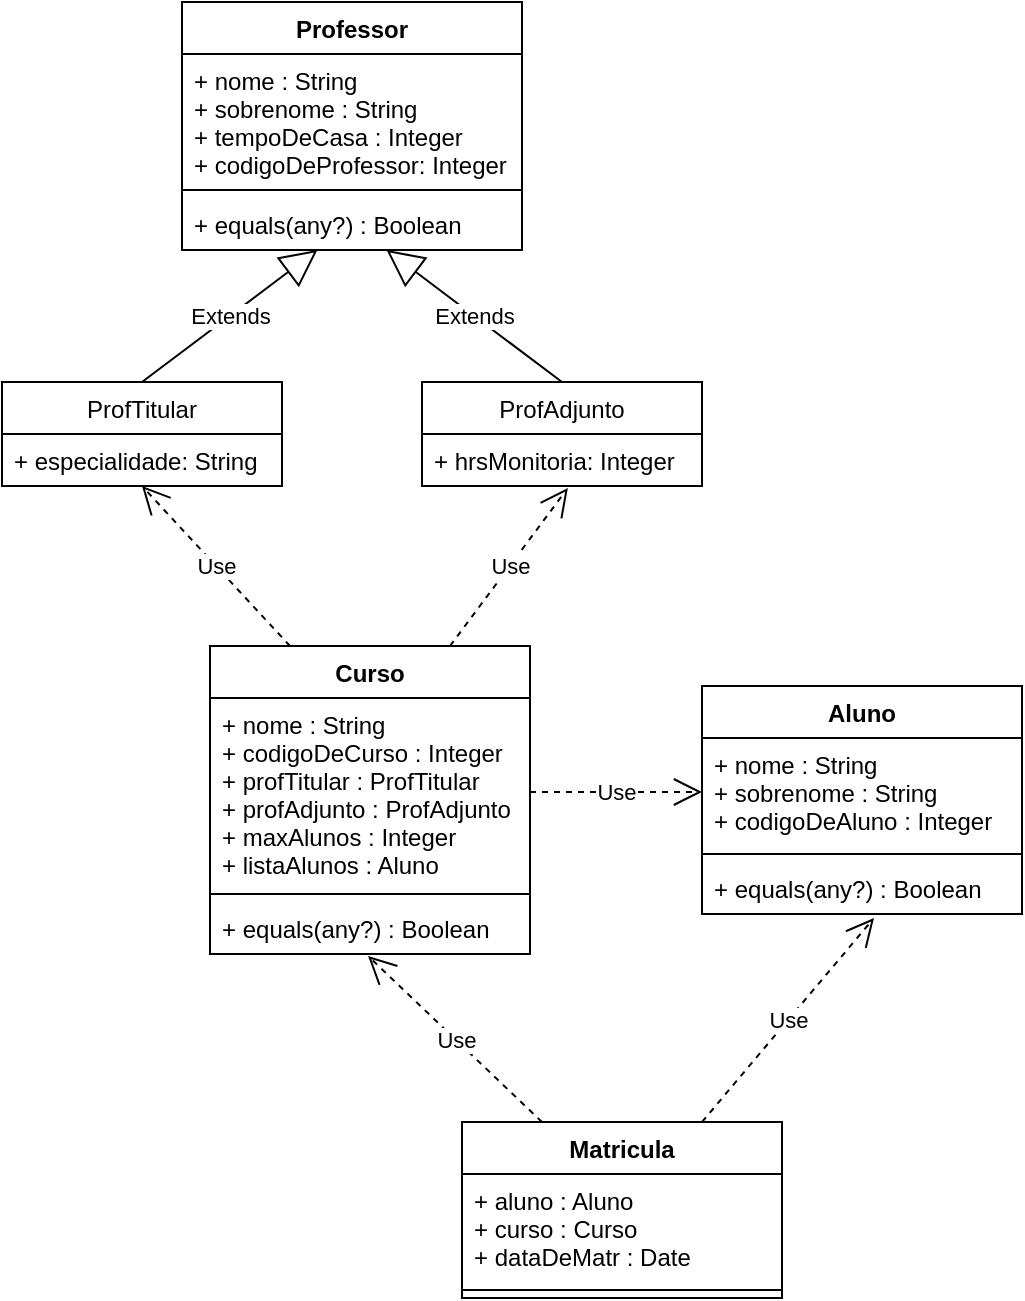 <mxfile version="13.7.5" type="device"><diagram id="jfgvFl8_3uSusl3U_5JF" name="Page-1"><mxGraphModel dx="868" dy="433" grid="1" gridSize="10" guides="1" tooltips="1" connect="1" arrows="1" fold="1" page="1" pageScale="1" pageWidth="827" pageHeight="1169" math="0" shadow="0"><root><mxCell id="0"/><mxCell id="1" parent="0"/><mxCell id="T_KRJp2PCPthfg3AWI1L-1" value="Professor" style="swimlane;fontStyle=1;align=center;verticalAlign=top;childLayout=stackLayout;horizontal=1;startSize=26;horizontalStack=0;resizeParent=1;resizeParentMax=0;resizeLast=0;collapsible=1;marginBottom=0;" parent="1" vertex="1"><mxGeometry x="320" y="80" width="170" height="124" as="geometry"/></mxCell><mxCell id="T_KRJp2PCPthfg3AWI1L-2" value="+ nome : String&#10;+ sobrenome : String&#10;+ tempoDeCasa : Integer&#10;+ codigoDeProfessor: Integer" style="text;strokeColor=none;fillColor=none;align=left;verticalAlign=top;spacingLeft=4;spacingRight=4;overflow=hidden;rotatable=0;points=[[0,0.5],[1,0.5]];portConstraint=eastwest;" parent="T_KRJp2PCPthfg3AWI1L-1" vertex="1"><mxGeometry y="26" width="170" height="64" as="geometry"/></mxCell><mxCell id="T_KRJp2PCPthfg3AWI1L-3" value="" style="line;strokeWidth=1;fillColor=none;align=left;verticalAlign=middle;spacingTop=-1;spacingLeft=3;spacingRight=3;rotatable=0;labelPosition=right;points=[];portConstraint=eastwest;" parent="T_KRJp2PCPthfg3AWI1L-1" vertex="1"><mxGeometry y="90" width="170" height="8" as="geometry"/></mxCell><mxCell id="T_KRJp2PCPthfg3AWI1L-4" value="+ equals(any?) : Boolean" style="text;strokeColor=none;fillColor=none;align=left;verticalAlign=top;spacingLeft=4;spacingRight=4;overflow=hidden;rotatable=0;points=[[0,0.5],[1,0.5]];portConstraint=eastwest;" parent="T_KRJp2PCPthfg3AWI1L-1" vertex="1"><mxGeometry y="98" width="170" height="26" as="geometry"/></mxCell><mxCell id="Grdmdn2kO0zhjB0yxHhL-5" value="ProfAdjunto" style="swimlane;fontStyle=0;childLayout=stackLayout;horizontal=1;startSize=26;fillColor=none;horizontalStack=0;resizeParent=1;resizeParentMax=0;resizeLast=0;collapsible=1;marginBottom=0;" vertex="1" parent="1"><mxGeometry x="440" y="270" width="140" height="52" as="geometry"/></mxCell><mxCell id="Grdmdn2kO0zhjB0yxHhL-6" value="+ hrsMonitoria: Integer" style="text;strokeColor=none;fillColor=none;align=left;verticalAlign=top;spacingLeft=4;spacingRight=4;overflow=hidden;rotatable=0;points=[[0,0.5],[1,0.5]];portConstraint=eastwest;" vertex="1" parent="Grdmdn2kO0zhjB0yxHhL-5"><mxGeometry y="26" width="140" height="26" as="geometry"/></mxCell><mxCell id="Grdmdn2kO0zhjB0yxHhL-1" value="ProfTitular" style="swimlane;fontStyle=0;childLayout=stackLayout;horizontal=1;startSize=26;fillColor=none;horizontalStack=0;resizeParent=1;resizeParentMax=0;resizeLast=0;collapsible=1;marginBottom=0;" vertex="1" parent="1"><mxGeometry x="230" y="270" width="140" height="52" as="geometry"/></mxCell><mxCell id="Grdmdn2kO0zhjB0yxHhL-2" value="+ especialidade: String" style="text;strokeColor=none;fillColor=none;align=left;verticalAlign=top;spacingLeft=4;spacingRight=4;overflow=hidden;rotatable=0;points=[[0,0.5],[1,0.5]];portConstraint=eastwest;" vertex="1" parent="Grdmdn2kO0zhjB0yxHhL-1"><mxGeometry y="26" width="140" height="26" as="geometry"/></mxCell><mxCell id="Grdmdn2kO0zhjB0yxHhL-9" value="Extends" style="endArrow=block;endSize=16;endFill=0;html=1;exitX=0.5;exitY=0;exitDx=0;exitDy=0;" edge="1" parent="1" source="Grdmdn2kO0zhjB0yxHhL-1" target="T_KRJp2PCPthfg3AWI1L-4"><mxGeometry width="160" relative="1" as="geometry"><mxPoint x="330" y="250" as="sourcePoint"/><mxPoint x="490" y="250" as="targetPoint"/></mxGeometry></mxCell><mxCell id="Grdmdn2kO0zhjB0yxHhL-10" value="Extends" style="endArrow=block;endSize=16;endFill=0;html=1;exitX=0.5;exitY=0;exitDx=0;exitDy=0;" edge="1" parent="1" source="Grdmdn2kO0zhjB0yxHhL-5" target="T_KRJp2PCPthfg3AWI1L-4"><mxGeometry width="160" relative="1" as="geometry"><mxPoint x="310" y="280" as="sourcePoint"/><mxPoint x="397.722" y="214" as="targetPoint"/></mxGeometry></mxCell><mxCell id="Grdmdn2kO0zhjB0yxHhL-15" value="Curso" style="swimlane;fontStyle=1;align=center;verticalAlign=top;childLayout=stackLayout;horizontal=1;startSize=26;horizontalStack=0;resizeParent=1;resizeParentMax=0;resizeLast=0;collapsible=1;marginBottom=0;" vertex="1" parent="1"><mxGeometry x="334" y="402" width="160" height="154" as="geometry"/></mxCell><mxCell id="Grdmdn2kO0zhjB0yxHhL-16" value="+ nome : String&#10;+ codigoDeCurso : Integer&#10;+ profTitular : ProfTitular&#10;+ profAdjunto : ProfAdjunto&#10;+ maxAlunos : Integer&#10;+ listaAlunos : Aluno&#10;" style="text;strokeColor=none;fillColor=none;align=left;verticalAlign=top;spacingLeft=4;spacingRight=4;overflow=hidden;rotatable=0;points=[[0,0.5],[1,0.5]];portConstraint=eastwest;" vertex="1" parent="Grdmdn2kO0zhjB0yxHhL-15"><mxGeometry y="26" width="160" height="94" as="geometry"/></mxCell><mxCell id="Grdmdn2kO0zhjB0yxHhL-17" value="" style="line;strokeWidth=1;fillColor=none;align=left;verticalAlign=middle;spacingTop=-1;spacingLeft=3;spacingRight=3;rotatable=0;labelPosition=right;points=[];portConstraint=eastwest;" vertex="1" parent="Grdmdn2kO0zhjB0yxHhL-15"><mxGeometry y="120" width="160" height="8" as="geometry"/></mxCell><mxCell id="Grdmdn2kO0zhjB0yxHhL-18" value="+ equals(any?) : Boolean" style="text;strokeColor=none;fillColor=none;align=left;verticalAlign=top;spacingLeft=4;spacingRight=4;overflow=hidden;rotatable=0;points=[[0,0.5],[1,0.5]];portConstraint=eastwest;" vertex="1" parent="Grdmdn2kO0zhjB0yxHhL-15"><mxGeometry y="128" width="160" height="26" as="geometry"/></mxCell><mxCell id="Grdmdn2kO0zhjB0yxHhL-23" value="Use" style="endArrow=open;endSize=12;dashed=1;html=1;entryX=0;entryY=0.5;entryDx=0;entryDy=0;exitX=1;exitY=0.5;exitDx=0;exitDy=0;" edge="1" parent="1" source="Grdmdn2kO0zhjB0yxHhL-16" target="Grdmdn2kO0zhjB0yxHhL-20"><mxGeometry width="160" relative="1" as="geometry"><mxPoint x="500" y="455" as="sourcePoint"/><mxPoint x="490" y="422" as="targetPoint"/></mxGeometry></mxCell><mxCell id="Grdmdn2kO0zhjB0yxHhL-19" value="Aluno" style="swimlane;fontStyle=1;align=center;verticalAlign=top;childLayout=stackLayout;horizontal=1;startSize=26;horizontalStack=0;resizeParent=1;resizeParentMax=0;resizeLast=0;collapsible=1;marginBottom=0;" vertex="1" parent="1"><mxGeometry x="580" y="422" width="160" height="114" as="geometry"/></mxCell><mxCell id="Grdmdn2kO0zhjB0yxHhL-20" value="+ nome : String&#10;+ sobrenome : String&#10;+ codigoDeAluno : Integer" style="text;strokeColor=none;fillColor=none;align=left;verticalAlign=top;spacingLeft=4;spacingRight=4;overflow=hidden;rotatable=0;points=[[0,0.5],[1,0.5]];portConstraint=eastwest;" vertex="1" parent="Grdmdn2kO0zhjB0yxHhL-19"><mxGeometry y="26" width="160" height="54" as="geometry"/></mxCell><mxCell id="Grdmdn2kO0zhjB0yxHhL-21" value="" style="line;strokeWidth=1;fillColor=none;align=left;verticalAlign=middle;spacingTop=-1;spacingLeft=3;spacingRight=3;rotatable=0;labelPosition=right;points=[];portConstraint=eastwest;" vertex="1" parent="Grdmdn2kO0zhjB0yxHhL-19"><mxGeometry y="80" width="160" height="8" as="geometry"/></mxCell><mxCell id="Grdmdn2kO0zhjB0yxHhL-22" value="+ equals(any?) : Boolean" style="text;strokeColor=none;fillColor=none;align=left;verticalAlign=top;spacingLeft=4;spacingRight=4;overflow=hidden;rotatable=0;points=[[0,0.5],[1,0.5]];portConstraint=eastwest;" vertex="1" parent="Grdmdn2kO0zhjB0yxHhL-19"><mxGeometry y="88" width="160" height="26" as="geometry"/></mxCell><mxCell id="Grdmdn2kO0zhjB0yxHhL-24" value="Use" style="endArrow=open;endSize=12;dashed=1;html=1;entryX=0.521;entryY=1.038;entryDx=0;entryDy=0;exitX=0.75;exitY=0;exitDx=0;exitDy=0;entryPerimeter=0;" edge="1" parent="1" source="Grdmdn2kO0zhjB0yxHhL-15" target="Grdmdn2kO0zhjB0yxHhL-6"><mxGeometry width="160" relative="1" as="geometry"><mxPoint x="504" y="443" as="sourcePoint"/><mxPoint x="590" y="443" as="targetPoint"/></mxGeometry></mxCell><mxCell id="Grdmdn2kO0zhjB0yxHhL-25" value="Use" style="endArrow=open;endSize=12;dashed=1;html=1;entryX=0.5;entryY=1;entryDx=0;entryDy=0;exitX=0.25;exitY=0;exitDx=0;exitDy=0;entryPerimeter=0;" edge="1" parent="1" source="Grdmdn2kO0zhjB0yxHhL-15" target="Grdmdn2kO0zhjB0yxHhL-2"><mxGeometry width="160" relative="1" as="geometry"><mxPoint x="464" y="370" as="sourcePoint"/><mxPoint x="529.94" y="329.998" as="targetPoint"/></mxGeometry></mxCell><mxCell id="Grdmdn2kO0zhjB0yxHhL-26" value="Matricula" style="swimlane;fontStyle=1;align=center;verticalAlign=top;childLayout=stackLayout;horizontal=1;startSize=26;horizontalStack=0;resizeParent=1;resizeParentMax=0;resizeLast=0;collapsible=1;marginBottom=0;" vertex="1" parent="1"><mxGeometry x="460" y="640" width="160" height="88" as="geometry"/></mxCell><mxCell id="Grdmdn2kO0zhjB0yxHhL-27" value="+ aluno : Aluno&#10;+ curso : Curso&#10;+ dataDeMatr : Date" style="text;strokeColor=none;fillColor=none;align=left;verticalAlign=top;spacingLeft=4;spacingRight=4;overflow=hidden;rotatable=0;points=[[0,0.5],[1,0.5]];portConstraint=eastwest;" vertex="1" parent="Grdmdn2kO0zhjB0yxHhL-26"><mxGeometry y="26" width="160" height="54" as="geometry"/></mxCell><mxCell id="Grdmdn2kO0zhjB0yxHhL-28" value="" style="line;strokeWidth=1;fillColor=none;align=left;verticalAlign=middle;spacingTop=-1;spacingLeft=3;spacingRight=3;rotatable=0;labelPosition=right;points=[];portConstraint=eastwest;" vertex="1" parent="Grdmdn2kO0zhjB0yxHhL-26"><mxGeometry y="80" width="160" height="8" as="geometry"/></mxCell><mxCell id="Grdmdn2kO0zhjB0yxHhL-30" value="Use" style="endArrow=open;endSize=12;dashed=1;html=1;entryX=0.494;entryY=1.038;entryDx=0;entryDy=0;exitX=0.25;exitY=0;exitDx=0;exitDy=0;entryPerimeter=0;" edge="1" parent="1" source="Grdmdn2kO0zhjB0yxHhL-26" target="Grdmdn2kO0zhjB0yxHhL-18"><mxGeometry width="160" relative="1" as="geometry"><mxPoint x="504" y="485" as="sourcePoint"/><mxPoint x="590" y="485" as="targetPoint"/></mxGeometry></mxCell><mxCell id="Grdmdn2kO0zhjB0yxHhL-31" value="Use" style="endArrow=open;endSize=12;dashed=1;html=1;exitX=0.75;exitY=0;exitDx=0;exitDy=0;" edge="1" parent="1" source="Grdmdn2kO0zhjB0yxHhL-26"><mxGeometry width="160" relative="1" as="geometry"><mxPoint x="510" y="650" as="sourcePoint"/><mxPoint x="666" y="538" as="targetPoint"/></mxGeometry></mxCell></root></mxGraphModel></diagram></mxfile>